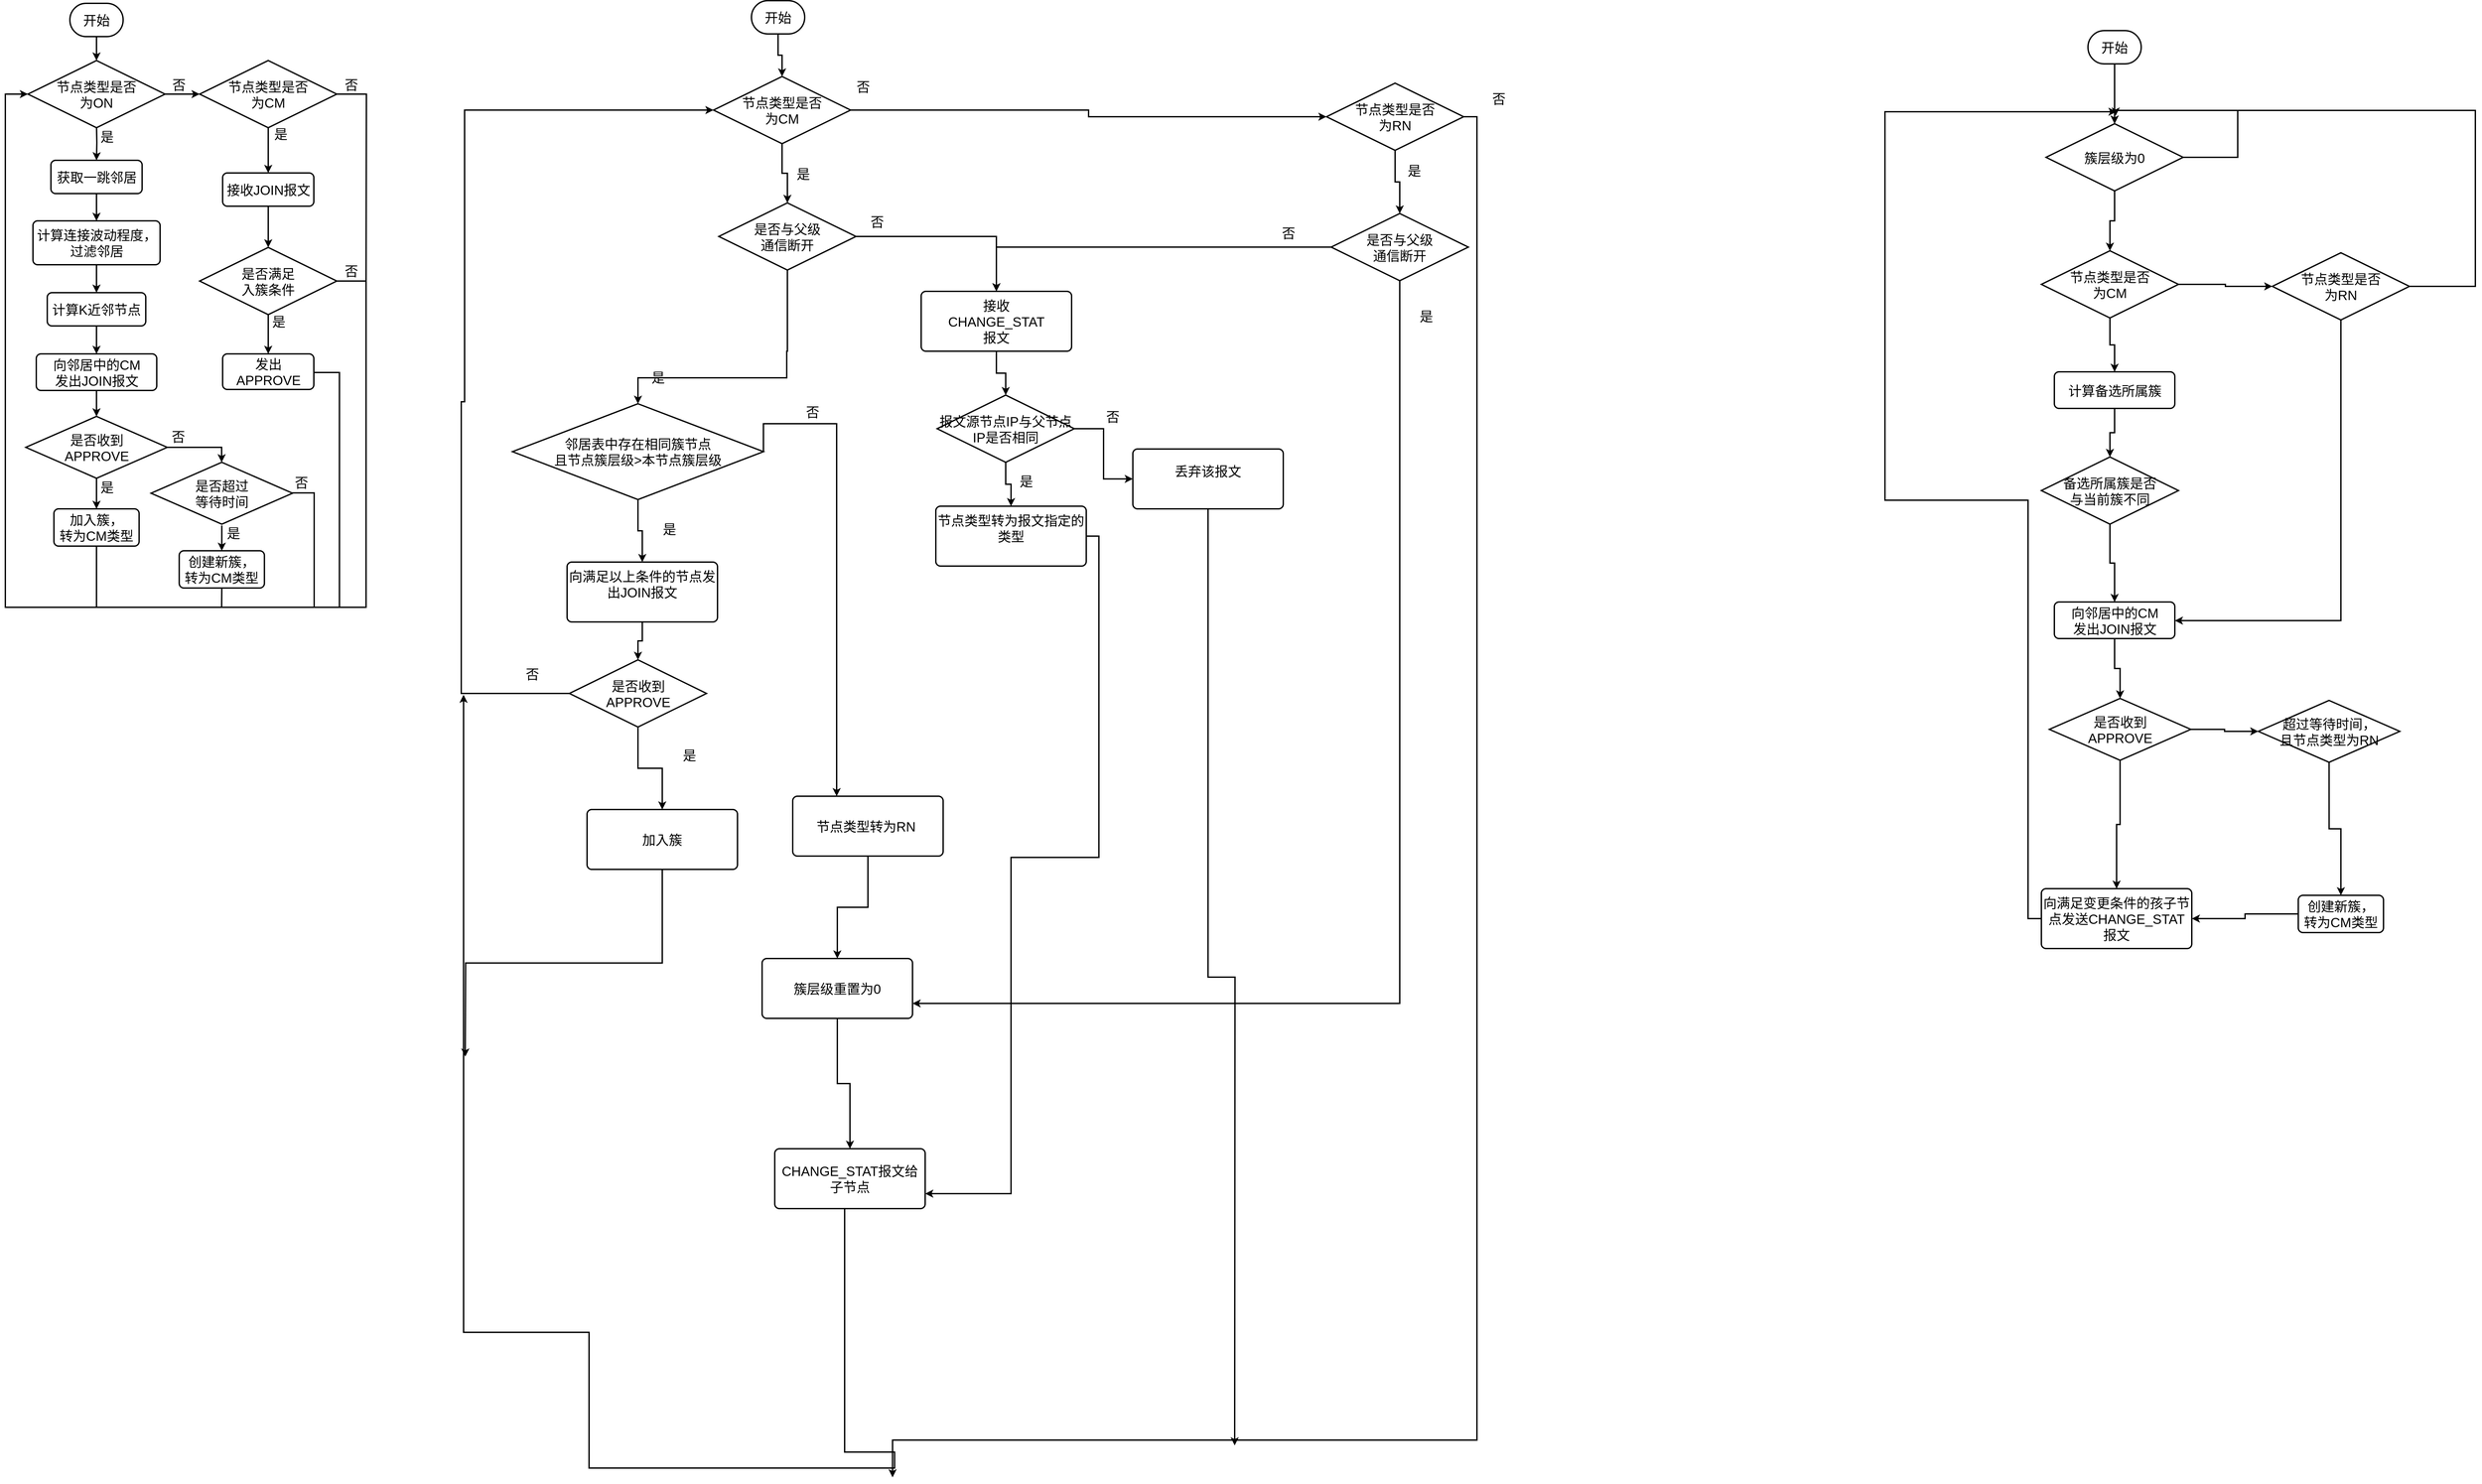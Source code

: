 <mxfile version="20.8.23" type="github">
  <diagram id="C5RBs43oDa-KdzZeNtuy" name="Page-1">
    <mxGraphModel dx="2694" dy="1140" grid="0" gridSize="10" guides="1" tooltips="1" connect="1" arrows="1" fold="1" page="0" pageScale="1" pageWidth="827" pageHeight="1169" math="0" shadow="0">
      <root>
        <mxCell id="WIyWlLk6GJQsqaUBKTNV-0" />
        <mxCell id="WIyWlLk6GJQsqaUBKTNV-1" parent="WIyWlLk6GJQsqaUBKTNV-0" />
        <mxCell id="Gv1gd0p0m8v2-Ml-v7k9-33" style="edgeStyle=orthogonalEdgeStyle;rounded=0;orthogonalLoop=1;jettySize=auto;html=1;exitX=0.5;exitY=1;exitDx=0;exitDy=0;entryX=0.5;entryY=0;entryDx=0;entryDy=0;fontSize=20;strokeWidth=2;" edge="1" parent="WIyWlLk6GJQsqaUBKTNV-1" source="Gv1gd0p0m8v2-Ml-v7k9-2" target="Gv1gd0p0m8v2-Ml-v7k9-16">
          <mxGeometry relative="1" as="geometry" />
        </mxCell>
        <mxCell id="Gv1gd0p0m8v2-Ml-v7k9-2" value="获取一跳邻居" style="rounded=1;whiteSpace=wrap;html=1;absoluteArcSize=1;arcSize=14;strokeWidth=2;fontSize=20;" vertex="1" parent="WIyWlLk6GJQsqaUBKTNV-1">
          <mxGeometry x="129.5" y="320" width="137" height="50" as="geometry" />
        </mxCell>
        <mxCell id="Gv1gd0p0m8v2-Ml-v7k9-41" style="edgeStyle=orthogonalEdgeStyle;rounded=0;orthogonalLoop=1;jettySize=auto;html=1;exitX=0.5;exitY=1;exitDx=0;exitDy=0;exitPerimeter=0;entryX=0.5;entryY=0;entryDx=0;entryDy=0;fontSize=20;strokeWidth=2;" edge="1" parent="WIyWlLk6GJQsqaUBKTNV-1" target="Gv1gd0p0m8v2-Ml-v7k9-2">
          <mxGeometry relative="1" as="geometry">
            <mxPoint x="198" y="266" as="sourcePoint" />
          </mxGeometry>
        </mxCell>
        <mxCell id="Gv1gd0p0m8v2-Ml-v7k9-55" style="edgeStyle=orthogonalEdgeStyle;rounded=0;orthogonalLoop=1;jettySize=auto;html=1;exitX=1;exitY=0.5;exitDx=0;exitDy=0;exitPerimeter=0;fontSize=20;entryX=0;entryY=0.5;entryDx=0;entryDy=0;entryPerimeter=0;strokeWidth=2;" edge="1" parent="WIyWlLk6GJQsqaUBKTNV-1" source="Gv1gd0p0m8v2-Ml-v7k9-3" target="Gv1gd0p0m8v2-Ml-v7k9-81">
          <mxGeometry relative="1" as="geometry">
            <mxPoint x="352" y="221" as="targetPoint" />
          </mxGeometry>
        </mxCell>
        <mxCell id="Gv1gd0p0m8v2-Ml-v7k9-3" value="节点类型是否&lt;br&gt;为ON" style="strokeWidth=2;html=1;shape=mxgraph.flowchart.decision;whiteSpace=wrap;fontSize=20;" vertex="1" parent="WIyWlLk6GJQsqaUBKTNV-1">
          <mxGeometry x="95" y="170" width="206" height="101" as="geometry" />
        </mxCell>
        <mxCell id="Gv1gd0p0m8v2-Ml-v7k9-9" style="edgeStyle=orthogonalEdgeStyle;rounded=0;orthogonalLoop=1;jettySize=auto;html=1;exitX=0.5;exitY=1;exitDx=0;exitDy=0;exitPerimeter=0;entryX=0.5;entryY=0;entryDx=0;entryDy=0;entryPerimeter=0;fontSize=20;strokeWidth=2;" edge="1" parent="WIyWlLk6GJQsqaUBKTNV-1" source="Gv1gd0p0m8v2-Ml-v7k9-8" target="Gv1gd0p0m8v2-Ml-v7k9-3">
          <mxGeometry relative="1" as="geometry" />
        </mxCell>
        <mxCell id="Gv1gd0p0m8v2-Ml-v7k9-8" value="开始" style="strokeWidth=2;html=1;shape=mxgraph.flowchart.terminator;whiteSpace=wrap;fontSize=20;" vertex="1" parent="WIyWlLk6GJQsqaUBKTNV-1">
          <mxGeometry x="158" y="84" width="80" height="50" as="geometry" />
        </mxCell>
        <mxCell id="Gv1gd0p0m8v2-Ml-v7k9-35" style="edgeStyle=orthogonalEdgeStyle;rounded=0;orthogonalLoop=1;jettySize=auto;html=1;exitX=0.5;exitY=1;exitDx=0;exitDy=0;entryX=0.5;entryY=0;entryDx=0;entryDy=0;fontSize=20;strokeWidth=2;" edge="1" parent="WIyWlLk6GJQsqaUBKTNV-1" source="Gv1gd0p0m8v2-Ml-v7k9-16" target="Gv1gd0p0m8v2-Ml-v7k9-82">
          <mxGeometry relative="1" as="geometry">
            <mxPoint x="211" y="539.0" as="targetPoint" />
          </mxGeometry>
        </mxCell>
        <mxCell id="Gv1gd0p0m8v2-Ml-v7k9-16" value="计算连接波动程度，过滤邻居" style="rounded=1;whiteSpace=wrap;html=1;absoluteArcSize=1;arcSize=14;strokeWidth=2;fontSize=20;" vertex="1" parent="WIyWlLk6GJQsqaUBKTNV-1">
          <mxGeometry x="102.5" y="411" width="191" height="66" as="geometry" />
        </mxCell>
        <mxCell id="Gv1gd0p0m8v2-Ml-v7k9-36" style="edgeStyle=orthogonalEdgeStyle;rounded=0;orthogonalLoop=1;jettySize=auto;html=1;entryX=0.5;entryY=0;entryDx=0;entryDy=0;fontSize=20;strokeWidth=2;exitX=0.5;exitY=1;exitDx=0;exitDy=0;" edge="1" parent="WIyWlLk6GJQsqaUBKTNV-1" target="Gv1gd0p0m8v2-Ml-v7k9-24">
          <mxGeometry relative="1" as="geometry">
            <mxPoint x="198" y="583.0" as="sourcePoint" />
            <Array as="points">
              <mxPoint x="198" y="570" />
              <mxPoint x="198" y="570" />
            </Array>
          </mxGeometry>
        </mxCell>
        <mxCell id="Gv1gd0p0m8v2-Ml-v7k9-37" style="edgeStyle=orthogonalEdgeStyle;rounded=0;orthogonalLoop=1;jettySize=auto;html=1;exitX=0.5;exitY=1;exitDx=0;exitDy=0;fontSize=20;entryX=0.5;entryY=0;entryDx=0;entryDy=0;entryPerimeter=0;strokeWidth=2;" edge="1" parent="WIyWlLk6GJQsqaUBKTNV-1" source="Gv1gd0p0m8v2-Ml-v7k9-24" target="Gv1gd0p0m8v2-Ml-v7k9-84">
          <mxGeometry relative="1" as="geometry">
            <mxPoint x="197" y="691" as="targetPoint" />
          </mxGeometry>
        </mxCell>
        <mxCell id="Gv1gd0p0m8v2-Ml-v7k9-24" value="向邻居中的CM&lt;br style=&quot;font-size: 20px;&quot;&gt;发出JOIN报文" style="rounded=1;whiteSpace=wrap;html=1;absoluteArcSize=1;arcSize=14;strokeWidth=2;fontSize=20;" vertex="1" parent="WIyWlLk6GJQsqaUBKTNV-1">
          <mxGeometry x="107.5" y="611" width="181" height="55" as="geometry" />
        </mxCell>
        <mxCell id="Gv1gd0p0m8v2-Ml-v7k9-39" style="edgeStyle=orthogonalEdgeStyle;rounded=0;orthogonalLoop=1;jettySize=auto;html=1;exitX=0.5;exitY=1;exitDx=0;exitDy=0;exitPerimeter=0;entryX=0.5;entryY=0;entryDx=0;entryDy=0;fontSize=20;strokeWidth=2;" edge="1" parent="WIyWlLk6GJQsqaUBKTNV-1" source="Gv1gd0p0m8v2-Ml-v7k9-84" target="Gv1gd0p0m8v2-Ml-v7k9-80">
          <mxGeometry relative="1" as="geometry">
            <mxPoint x="210" y="792.0" as="sourcePoint" />
            <mxPoint x="180" y="841" as="targetPoint" />
          </mxGeometry>
        </mxCell>
        <mxCell id="Gv1gd0p0m8v2-Ml-v7k9-63" value="是" style="text;strokeColor=none;align=center;fillColor=none;html=1;verticalAlign=middle;whiteSpace=wrap;rounded=0;fontSize=20;" vertex="1" parent="WIyWlLk6GJQsqaUBKTNV-1">
          <mxGeometry x="184" y="796" width="60" height="30" as="geometry" />
        </mxCell>
        <mxCell id="Gv1gd0p0m8v2-Ml-v7k9-66" value="否" style="text;strokeColor=none;align=center;fillColor=none;html=1;verticalAlign=middle;whiteSpace=wrap;rounded=0;fontSize=20;" vertex="1" parent="WIyWlLk6GJQsqaUBKTNV-1">
          <mxGeometry x="291" y="720" width="60" height="30" as="geometry" />
        </mxCell>
        <mxCell id="Gv1gd0p0m8v2-Ml-v7k9-68" value="是" style="text;strokeColor=none;align=center;fillColor=none;html=1;verticalAlign=middle;whiteSpace=wrap;rounded=0;fontSize=20;" vertex="1" parent="WIyWlLk6GJQsqaUBKTNV-1">
          <mxGeometry x="374" y="865" width="60" height="30" as="geometry" />
        </mxCell>
        <mxCell id="Gv1gd0p0m8v2-Ml-v7k9-70" value="是" style="text;strokeColor=none;align=center;fillColor=none;html=1;verticalAlign=middle;whiteSpace=wrap;rounded=0;fontSize=20;" vertex="1" parent="WIyWlLk6GJQsqaUBKTNV-1">
          <mxGeometry x="184" y="269" width="60" height="30" as="geometry" />
        </mxCell>
        <mxCell id="Gv1gd0p0m8v2-Ml-v7k9-71" value="否" style="text;strokeColor=none;align=center;fillColor=none;html=1;verticalAlign=middle;whiteSpace=wrap;rounded=0;fontSize=20;" vertex="1" parent="WIyWlLk6GJQsqaUBKTNV-1">
          <mxGeometry x="291.5" y="191" width="60" height="30" as="geometry" />
        </mxCell>
        <mxCell id="Gv1gd0p0m8v2-Ml-v7k9-72" value="否" style="text;strokeColor=none;align=center;fillColor=none;html=1;verticalAlign=middle;whiteSpace=wrap;rounded=0;fontSize=20;" vertex="1" parent="WIyWlLk6GJQsqaUBKTNV-1">
          <mxGeometry x="551" y="471" width="60" height="30" as="geometry" />
        </mxCell>
        <mxCell id="Gv1gd0p0m8v2-Ml-v7k9-74" value="是" style="text;strokeColor=none;align=center;fillColor=none;html=1;verticalAlign=middle;whiteSpace=wrap;rounded=0;fontSize=20;" vertex="1" parent="WIyWlLk6GJQsqaUBKTNV-1">
          <mxGeometry x="442" y="547" width="60" height="30" as="geometry" />
        </mxCell>
        <mxCell id="Gv1gd0p0m8v2-Ml-v7k9-75" value="是" style="text;strokeColor=none;align=center;fillColor=none;html=1;verticalAlign=middle;whiteSpace=wrap;rounded=0;fontSize=20;" vertex="1" parent="WIyWlLk6GJQsqaUBKTNV-1">
          <mxGeometry x="445" y="265" width="60" height="30" as="geometry" />
        </mxCell>
        <mxCell id="Gv1gd0p0m8v2-Ml-v7k9-101" style="edgeStyle=orthogonalEdgeStyle;rounded=0;orthogonalLoop=1;jettySize=auto;html=1;exitX=0.5;exitY=1;exitDx=0;exitDy=0;fontSize=20;endArrow=none;endFill=0;strokeWidth=2;" edge="1" parent="WIyWlLk6GJQsqaUBKTNV-1" source="Gv1gd0p0m8v2-Ml-v7k9-80">
          <mxGeometry relative="1" as="geometry">
            <mxPoint x="198" y="993" as="targetPoint" />
            <Array as="points">
              <mxPoint x="198" y="984" />
              <mxPoint x="198" y="984" />
            </Array>
          </mxGeometry>
        </mxCell>
        <mxCell id="Gv1gd0p0m8v2-Ml-v7k9-80" value="加入簇，&lt;br style=&quot;font-size: 20px;&quot;&gt;转为CM类型" style="rounded=1;whiteSpace=wrap;html=1;absoluteArcSize=1;arcSize=14;strokeWidth=2;fontSize=20;" vertex="1" parent="WIyWlLk6GJQsqaUBKTNV-1">
          <mxGeometry x="134" y="844" width="128" height="56" as="geometry" />
        </mxCell>
        <mxCell id="Gv1gd0p0m8v2-Ml-v7k9-95" value="" style="edgeStyle=orthogonalEdgeStyle;rounded=0;orthogonalLoop=1;jettySize=auto;html=1;fontSize=20;endArrow=classic;endFill=1;strokeWidth=2;" edge="1" parent="WIyWlLk6GJQsqaUBKTNV-1" source="Gv1gd0p0m8v2-Ml-v7k9-81" target="Gv1gd0p0m8v2-Ml-v7k9-86">
          <mxGeometry relative="1" as="geometry" />
        </mxCell>
        <mxCell id="Gv1gd0p0m8v2-Ml-v7k9-169" style="edgeStyle=orthogonalEdgeStyle;rounded=0;orthogonalLoop=1;jettySize=auto;html=1;exitX=1;exitY=0.5;exitDx=0;exitDy=0;exitPerimeter=0;strokeWidth=2;fontSize=20;endArrow=none;endFill=0;" edge="1" parent="WIyWlLk6GJQsqaUBKTNV-1" source="Gv1gd0p0m8v2-Ml-v7k9-81">
          <mxGeometry relative="1" as="geometry">
            <mxPoint x="603" y="501" as="targetPoint" />
          </mxGeometry>
        </mxCell>
        <mxCell id="Gv1gd0p0m8v2-Ml-v7k9-81" value="节点类型是否&lt;br&gt;为CM" style="strokeWidth=2;html=1;shape=mxgraph.flowchart.decision;whiteSpace=wrap;fontSize=20;" vertex="1" parent="WIyWlLk6GJQsqaUBKTNV-1">
          <mxGeometry x="353" y="170" width="206" height="101" as="geometry" />
        </mxCell>
        <mxCell id="Gv1gd0p0m8v2-Ml-v7k9-82" value="计算K近邻节点" style="rounded=1;whiteSpace=wrap;html=1;absoluteArcSize=1;arcSize=14;strokeWidth=2;fontSize=20;" vertex="1" parent="WIyWlLk6GJQsqaUBKTNV-1">
          <mxGeometry x="124" y="519" width="148" height="50" as="geometry" />
        </mxCell>
        <mxCell id="Gv1gd0p0m8v2-Ml-v7k9-92" value="" style="edgeStyle=orthogonalEdgeStyle;rounded=0;orthogonalLoop=1;jettySize=auto;html=1;fontSize=20;endArrow=classic;endFill=1;exitX=1;exitY=0.5;exitDx=0;exitDy=0;exitPerimeter=0;strokeWidth=2;" edge="1" parent="WIyWlLk6GJQsqaUBKTNV-1" source="Gv1gd0p0m8v2-Ml-v7k9-84" target="Gv1gd0p0m8v2-Ml-v7k9-91">
          <mxGeometry relative="1" as="geometry">
            <mxPoint x="288.25" y="702.5" as="sourcePoint" />
            <Array as="points">
              <mxPoint x="386" y="751" />
            </Array>
          </mxGeometry>
        </mxCell>
        <mxCell id="Gv1gd0p0m8v2-Ml-v7k9-84" value="是否收到&lt;br&gt;APPROVE" style="strokeWidth=2;html=1;shape=mxgraph.flowchart.decision;whiteSpace=wrap;fontSize=20;" vertex="1" parent="WIyWlLk6GJQsqaUBKTNV-1">
          <mxGeometry x="91.75" y="705" width="212.5" height="93" as="geometry" />
        </mxCell>
        <mxCell id="Gv1gd0p0m8v2-Ml-v7k9-107" style="edgeStyle=orthogonalEdgeStyle;rounded=0;orthogonalLoop=1;jettySize=auto;html=1;exitX=0.5;exitY=1;exitDx=0;exitDy=0;fontSize=20;endArrow=none;endFill=0;strokeWidth=2;" edge="1" parent="WIyWlLk6GJQsqaUBKTNV-1" source="Gv1gd0p0m8v2-Ml-v7k9-85">
          <mxGeometry relative="1" as="geometry">
            <mxPoint x="386" y="992" as="targetPoint" />
          </mxGeometry>
        </mxCell>
        <mxCell id="Gv1gd0p0m8v2-Ml-v7k9-85" value="创建新簇，&lt;br style=&quot;border-color: var(--border-color);&quot;&gt;转为CM类型" style="rounded=1;whiteSpace=wrap;html=1;absoluteArcSize=1;arcSize=14;strokeWidth=2;fontSize=20;" vertex="1" parent="WIyWlLk6GJQsqaUBKTNV-1">
          <mxGeometry x="322.25" y="907" width="128" height="56" as="geometry" />
        </mxCell>
        <mxCell id="Gv1gd0p0m8v2-Ml-v7k9-96" value="" style="edgeStyle=orthogonalEdgeStyle;rounded=0;orthogonalLoop=1;jettySize=auto;html=1;fontSize=20;endArrow=classic;endFill=1;strokeWidth=2;" edge="1" parent="WIyWlLk6GJQsqaUBKTNV-1" source="Gv1gd0p0m8v2-Ml-v7k9-86" target="Gv1gd0p0m8v2-Ml-v7k9-87">
          <mxGeometry relative="1" as="geometry" />
        </mxCell>
        <mxCell id="Gv1gd0p0m8v2-Ml-v7k9-86" value="接收JOIN报文" style="rounded=1;whiteSpace=wrap;html=1;absoluteArcSize=1;arcSize=14;strokeWidth=2;fontSize=20;" vertex="1" parent="WIyWlLk6GJQsqaUBKTNV-1">
          <mxGeometry x="387.5" y="339" width="137" height="50" as="geometry" />
        </mxCell>
        <mxCell id="Gv1gd0p0m8v2-Ml-v7k9-97" value="" style="edgeStyle=orthogonalEdgeStyle;rounded=0;orthogonalLoop=1;jettySize=auto;html=1;fontSize=20;endArrow=classic;endFill=1;strokeWidth=2;exitX=0.5;exitY=1;exitDx=0;exitDy=0;exitPerimeter=0;" edge="1" parent="WIyWlLk6GJQsqaUBKTNV-1" source="Gv1gd0p0m8v2-Ml-v7k9-87" target="Gv1gd0p0m8v2-Ml-v7k9-88">
          <mxGeometry relative="1" as="geometry">
            <mxPoint x="456.0" y="580" as="sourcePoint" />
          </mxGeometry>
        </mxCell>
        <mxCell id="Gv1gd0p0m8v2-Ml-v7k9-103" style="edgeStyle=orthogonalEdgeStyle;rounded=0;orthogonalLoop=1;jettySize=auto;html=1;exitX=1;exitY=0.5;exitDx=0;exitDy=0;exitPerimeter=0;fontSize=20;endArrow=classic;endFill=1;entryX=0;entryY=0.5;entryDx=0;entryDy=0;entryPerimeter=0;strokeWidth=2;" edge="1" parent="WIyWlLk6GJQsqaUBKTNV-1" source="Gv1gd0p0m8v2-Ml-v7k9-87" target="Gv1gd0p0m8v2-Ml-v7k9-3">
          <mxGeometry relative="1" as="geometry">
            <mxPoint x="52" y="447" as="targetPoint" />
            <Array as="points">
              <mxPoint x="603" y="501" />
              <mxPoint x="603" y="992" />
              <mxPoint x="61" y="992" />
              <mxPoint x="61" y="220" />
            </Array>
          </mxGeometry>
        </mxCell>
        <mxCell id="Gv1gd0p0m8v2-Ml-v7k9-87" value="是否满足&lt;br&gt;入簇条件" style="strokeWidth=2;html=1;shape=mxgraph.flowchart.decision;whiteSpace=wrap;fontSize=20;" vertex="1" parent="WIyWlLk6GJQsqaUBKTNV-1">
          <mxGeometry x="353" y="451" width="206" height="101" as="geometry" />
        </mxCell>
        <mxCell id="Gv1gd0p0m8v2-Ml-v7k9-100" style="edgeStyle=orthogonalEdgeStyle;rounded=0;orthogonalLoop=1;jettySize=auto;html=1;exitX=1;exitY=0.5;exitDx=0;exitDy=0;fontSize=20;endArrow=none;endFill=0;strokeWidth=2;" edge="1" parent="WIyWlLk6GJQsqaUBKTNV-1" source="Gv1gd0p0m8v2-Ml-v7k9-88">
          <mxGeometry relative="1" as="geometry">
            <mxPoint x="549" y="992" as="targetPoint" />
            <Array as="points">
              <mxPoint x="563" y="639" />
              <mxPoint x="563" y="992" />
            </Array>
          </mxGeometry>
        </mxCell>
        <mxCell id="Gv1gd0p0m8v2-Ml-v7k9-88" value="发出APPROVE" style="rounded=1;whiteSpace=wrap;html=1;absoluteArcSize=1;arcSize=14;strokeWidth=2;fontSize=20;" vertex="1" parent="WIyWlLk6GJQsqaUBKTNV-1">
          <mxGeometry x="387.5" y="611" width="137" height="53.5" as="geometry" />
        </mxCell>
        <mxCell id="Gv1gd0p0m8v2-Ml-v7k9-93" style="edgeStyle=orthogonalEdgeStyle;rounded=0;orthogonalLoop=1;jettySize=auto;html=1;exitX=0.5;exitY=1;exitDx=0;exitDy=0;exitPerimeter=0;entryX=0.5;entryY=0;entryDx=0;entryDy=0;fontSize=20;endArrow=classic;endFill=1;strokeWidth=2;" edge="1" parent="WIyWlLk6GJQsqaUBKTNV-1" target="Gv1gd0p0m8v2-Ml-v7k9-85">
          <mxGeometry relative="1" as="geometry">
            <mxPoint x="386.25" y="869.0" as="sourcePoint" />
          </mxGeometry>
        </mxCell>
        <mxCell id="Gv1gd0p0m8v2-Ml-v7k9-105" style="edgeStyle=orthogonalEdgeStyle;rounded=0;orthogonalLoop=1;jettySize=auto;html=1;fontSize=20;endArrow=none;endFill=0;strokeWidth=2;exitX=0.271;exitY=1.067;exitDx=0;exitDy=0;exitPerimeter=0;" edge="1" parent="WIyWlLk6GJQsqaUBKTNV-1" source="Gv1gd0p0m8v2-Ml-v7k9-106">
          <mxGeometry relative="1" as="geometry">
            <mxPoint x="525" y="992" as="targetPoint" />
            <mxPoint x="491" y="819" as="sourcePoint" />
            <Array as="points">
              <mxPoint x="492" y="820" />
              <mxPoint x="525" y="820" />
            </Array>
          </mxGeometry>
        </mxCell>
        <mxCell id="Gv1gd0p0m8v2-Ml-v7k9-91" value="是否超过&lt;br&gt;等待时间" style="strokeWidth=2;html=1;shape=mxgraph.flowchart.decision;whiteSpace=wrap;fontSize=20;" vertex="1" parent="WIyWlLk6GJQsqaUBKTNV-1">
          <mxGeometry x="280" y="774" width="212.5" height="93" as="geometry" />
        </mxCell>
        <mxCell id="Gv1gd0p0m8v2-Ml-v7k9-104" style="edgeStyle=orthogonalEdgeStyle;rounded=0;orthogonalLoop=1;jettySize=auto;html=1;exitX=0.5;exitY=1;exitDx=0;exitDy=0;fontSize=20;endArrow=classic;endFill=1;" edge="1" parent="WIyWlLk6GJQsqaUBKTNV-1" source="Gv1gd0p0m8v2-Ml-v7k9-72" target="Gv1gd0p0m8v2-Ml-v7k9-72">
          <mxGeometry relative="1" as="geometry" />
        </mxCell>
        <mxCell id="Gv1gd0p0m8v2-Ml-v7k9-106" value="否" style="text;strokeColor=none;align=center;fillColor=none;html=1;verticalAlign=middle;whiteSpace=wrap;rounded=0;fontSize=20;" vertex="1" parent="WIyWlLk6GJQsqaUBKTNV-1">
          <mxGeometry x="476" y="789" width="60" height="30" as="geometry" />
        </mxCell>
        <mxCell id="Gv1gd0p0m8v2-Ml-v7k9-114" value="" style="edgeStyle=orthogonalEdgeStyle;rounded=0;orthogonalLoop=1;jettySize=auto;html=1;strokeWidth=2;fontSize=20;endArrow=classic;endFill=1;" edge="1" parent="WIyWlLk6GJQsqaUBKTNV-1" source="Gv1gd0p0m8v2-Ml-v7k9-109" target="Gv1gd0p0m8v2-Ml-v7k9-111">
          <mxGeometry relative="1" as="geometry" />
        </mxCell>
        <mxCell id="Gv1gd0p0m8v2-Ml-v7k9-109" value="开始" style="strokeWidth=2;html=1;shape=mxgraph.flowchart.terminator;whiteSpace=wrap;fontSize=20;" vertex="1" parent="WIyWlLk6GJQsqaUBKTNV-1">
          <mxGeometry x="1182" y="80" width="80" height="50" as="geometry" />
        </mxCell>
        <mxCell id="Gv1gd0p0m8v2-Ml-v7k9-143" value="" style="edgeStyle=orthogonalEdgeStyle;rounded=0;orthogonalLoop=1;jettySize=auto;html=1;strokeWidth=2;fontSize=20;endArrow=classic;endFill=1;" edge="1" parent="WIyWlLk6GJQsqaUBKTNV-1" source="Gv1gd0p0m8v2-Ml-v7k9-110" target="Gv1gd0p0m8v2-Ml-v7k9-142">
          <mxGeometry relative="1" as="geometry" />
        </mxCell>
        <mxCell id="Gv1gd0p0m8v2-Ml-v7k9-110" value="&lt;div&gt;向满足以上条件的节点发出JOIN报文&lt;/div&gt;&lt;div&gt;&lt;br&gt;&lt;/div&gt;" style="rounded=1;whiteSpace=wrap;html=1;absoluteArcSize=1;arcSize=14;strokeWidth=2;fontSize=20;" vertex="1" parent="WIyWlLk6GJQsqaUBKTNV-1">
          <mxGeometry x="905" y="924" width="226" height="90" as="geometry" />
        </mxCell>
        <mxCell id="Gv1gd0p0m8v2-Ml-v7k9-115" value="" style="edgeStyle=orthogonalEdgeStyle;rounded=0;orthogonalLoop=1;jettySize=auto;html=1;strokeWidth=2;fontSize=20;endArrow=classic;endFill=1;" edge="1" parent="WIyWlLk6GJQsqaUBKTNV-1" source="Gv1gd0p0m8v2-Ml-v7k9-111" target="Gv1gd0p0m8v2-Ml-v7k9-113">
          <mxGeometry relative="1" as="geometry" />
        </mxCell>
        <mxCell id="Gv1gd0p0m8v2-Ml-v7k9-117" value="" style="edgeStyle=orthogonalEdgeStyle;rounded=0;orthogonalLoop=1;jettySize=auto;html=1;strokeWidth=2;fontSize=20;endArrow=classic;endFill=1;" edge="1" parent="WIyWlLk6GJQsqaUBKTNV-1" source="Gv1gd0p0m8v2-Ml-v7k9-111" target="Gv1gd0p0m8v2-Ml-v7k9-112">
          <mxGeometry relative="1" as="geometry" />
        </mxCell>
        <mxCell id="Gv1gd0p0m8v2-Ml-v7k9-111" value="节点类型是否&lt;br&gt;为CM" style="strokeWidth=2;html=1;shape=mxgraph.flowchart.decision;whiteSpace=wrap;fontSize=20;" vertex="1" parent="WIyWlLk6GJQsqaUBKTNV-1">
          <mxGeometry x="1125" y="194" width="206" height="101" as="geometry" />
        </mxCell>
        <mxCell id="Gv1gd0p0m8v2-Ml-v7k9-154" value="" style="edgeStyle=orthogonalEdgeStyle;rounded=0;orthogonalLoop=1;jettySize=auto;html=1;strokeWidth=2;fontSize=20;endArrow=classic;endFill=1;" edge="1" parent="WIyWlLk6GJQsqaUBKTNV-1" source="Gv1gd0p0m8v2-Ml-v7k9-112" target="Gv1gd0p0m8v2-Ml-v7k9-153">
          <mxGeometry relative="1" as="geometry" />
        </mxCell>
        <mxCell id="Gv1gd0p0m8v2-Ml-v7k9-172" style="edgeStyle=orthogonalEdgeStyle;rounded=0;orthogonalLoop=1;jettySize=auto;html=1;exitX=1;exitY=0.5;exitDx=0;exitDy=0;exitPerimeter=0;strokeWidth=2;fontSize=20;endArrow=classic;endFill=1;" edge="1" parent="WIyWlLk6GJQsqaUBKTNV-1" source="Gv1gd0p0m8v2-Ml-v7k9-112">
          <mxGeometry relative="1" as="geometry">
            <mxPoint x="1394" y="2300" as="targetPoint" />
            <Array as="points">
              <mxPoint x="2272" y="255" />
              <mxPoint x="2272" y="2244" />
              <mxPoint x="1394" y="2244" />
            </Array>
          </mxGeometry>
        </mxCell>
        <mxCell id="Gv1gd0p0m8v2-Ml-v7k9-112" value="节点类型是否&lt;br&gt;为RN" style="strokeWidth=2;html=1;shape=mxgraph.flowchart.decision;whiteSpace=wrap;fontSize=20;" vertex="1" parent="WIyWlLk6GJQsqaUBKTNV-1">
          <mxGeometry x="2046" y="204" width="206" height="101" as="geometry" />
        </mxCell>
        <mxCell id="Gv1gd0p0m8v2-Ml-v7k9-122" value="" style="edgeStyle=orthogonalEdgeStyle;rounded=0;orthogonalLoop=1;jettySize=auto;html=1;strokeWidth=2;fontSize=20;endArrow=classic;endFill=1;exitX=0.5;exitY=1;exitDx=0;exitDy=0;exitPerimeter=0;" edge="1" parent="WIyWlLk6GJQsqaUBKTNV-1" source="Gv1gd0p0m8v2-Ml-v7k9-113" target="Gv1gd0p0m8v2-Ml-v7k9-121">
          <mxGeometry relative="1" as="geometry">
            <mxPoint x="1005" y="607" as="sourcePoint" />
            <Array as="points">
              <mxPoint x="1236" y="607" />
              <mxPoint x="1235" y="647" />
              <mxPoint x="1012" y="647" />
            </Array>
          </mxGeometry>
        </mxCell>
        <mxCell id="Gv1gd0p0m8v2-Ml-v7k9-131" style="edgeStyle=orthogonalEdgeStyle;rounded=0;orthogonalLoop=1;jettySize=auto;html=1;strokeWidth=2;fontSize=20;endArrow=classic;endFill=1;entryX=0.5;entryY=0;entryDx=0;entryDy=0;" edge="1" parent="WIyWlLk6GJQsqaUBKTNV-1" source="Gv1gd0p0m8v2-Ml-v7k9-113" target="Gv1gd0p0m8v2-Ml-v7k9-130">
          <mxGeometry relative="1" as="geometry">
            <mxPoint x="1506" y="399" as="targetPoint" />
          </mxGeometry>
        </mxCell>
        <mxCell id="Gv1gd0p0m8v2-Ml-v7k9-113" value="是否与父级&lt;br&gt;通信断开" style="strokeWidth=2;html=1;shape=mxgraph.flowchart.decision;whiteSpace=wrap;fontSize=20;" vertex="1" parent="WIyWlLk6GJQsqaUBKTNV-1">
          <mxGeometry x="1133" y="384" width="206" height="101" as="geometry" />
        </mxCell>
        <mxCell id="Gv1gd0p0m8v2-Ml-v7k9-116" value="是" style="text;strokeColor=none;align=center;fillColor=none;html=1;verticalAlign=middle;whiteSpace=wrap;rounded=0;fontSize=20;" vertex="1" parent="WIyWlLk6GJQsqaUBKTNV-1">
          <mxGeometry x="1229.5" y="325" width="60" height="30" as="geometry" />
        </mxCell>
        <mxCell id="Gv1gd0p0m8v2-Ml-v7k9-120" value="否" style="text;strokeColor=none;align=center;fillColor=none;html=1;verticalAlign=middle;whiteSpace=wrap;rounded=0;fontSize=20;" vertex="1" parent="WIyWlLk6GJQsqaUBKTNV-1">
          <mxGeometry x="1320" y="194" width="60" height="30" as="geometry" />
        </mxCell>
        <mxCell id="Gv1gd0p0m8v2-Ml-v7k9-126" value="" style="edgeStyle=orthogonalEdgeStyle;rounded=0;orthogonalLoop=1;jettySize=auto;html=1;strokeWidth=2;fontSize=20;endArrow=classic;endFill=1;" edge="1" parent="WIyWlLk6GJQsqaUBKTNV-1" source="Gv1gd0p0m8v2-Ml-v7k9-121" target="Gv1gd0p0m8v2-Ml-v7k9-110">
          <mxGeometry relative="1" as="geometry" />
        </mxCell>
        <mxCell id="Gv1gd0p0m8v2-Ml-v7k9-128" style="edgeStyle=orthogonalEdgeStyle;rounded=0;orthogonalLoop=1;jettySize=auto;html=1;strokeWidth=2;fontSize=20;endArrow=classic;endFill=1;exitX=1;exitY=0.5;exitDx=0;exitDy=0;exitPerimeter=0;" edge="1" parent="WIyWlLk6GJQsqaUBKTNV-1" source="Gv1gd0p0m8v2-Ml-v7k9-121" target="Gv1gd0p0m8v2-Ml-v7k9-127">
          <mxGeometry relative="1" as="geometry">
            <mxPoint x="1351" y="716.0" as="sourcePoint" />
            <Array as="points">
              <mxPoint x="1200" y="716" />
              <mxPoint x="1310" y="716" />
            </Array>
          </mxGeometry>
        </mxCell>
        <mxCell id="Gv1gd0p0m8v2-Ml-v7k9-121" value="邻居表中存在相同簇节点&lt;br&gt;且节点簇层级&amp;gt;本节点簇层级" style="strokeWidth=2;html=1;shape=mxgraph.flowchart.decision;whiteSpace=wrap;fontSize=20;" vertex="1" parent="WIyWlLk6GJQsqaUBKTNV-1">
          <mxGeometry x="823" y="686" width="377" height="144" as="geometry" />
        </mxCell>
        <mxCell id="Gv1gd0p0m8v2-Ml-v7k9-124" value="是" style="text;strokeColor=none;align=center;fillColor=none;html=1;verticalAlign=middle;whiteSpace=wrap;rounded=0;fontSize=20;" vertex="1" parent="WIyWlLk6GJQsqaUBKTNV-1">
          <mxGeometry x="1012" y="631" width="60" height="30" as="geometry" />
        </mxCell>
        <mxCell id="Gv1gd0p0m8v2-Ml-v7k9-125" value="否" style="text;strokeColor=none;align=center;fillColor=none;html=1;verticalAlign=middle;whiteSpace=wrap;rounded=0;fontSize=20;" vertex="1" parent="WIyWlLk6GJQsqaUBKTNV-1">
          <mxGeometry x="1341" y="397" width="60" height="30" as="geometry" />
        </mxCell>
        <mxCell id="Gv1gd0p0m8v2-Ml-v7k9-150" style="edgeStyle=orthogonalEdgeStyle;rounded=0;orthogonalLoop=1;jettySize=auto;html=1;strokeWidth=2;fontSize=20;endArrow=classic;endFill=1;exitX=0.5;exitY=1;exitDx=0;exitDy=0;" edge="1" parent="WIyWlLk6GJQsqaUBKTNV-1" source="Gv1gd0p0m8v2-Ml-v7k9-151">
          <mxGeometry relative="1" as="geometry">
            <mxPoint x="749.455" y="1123.455" as="targetPoint" />
            <mxPoint x="1391" y="1607" as="sourcePoint" />
            <Array as="points">
              <mxPoint x="1322" y="1896" />
              <mxPoint x="1322" y="2262" />
              <mxPoint x="1397" y="2262" />
              <mxPoint x="1397" y="2286" />
              <mxPoint x="938" y="2286" />
              <mxPoint x="938" y="2082" />
              <mxPoint x="750" y="2082" />
            </Array>
          </mxGeometry>
        </mxCell>
        <mxCell id="Gv1gd0p0m8v2-Ml-v7k9-165" style="edgeStyle=orthogonalEdgeStyle;rounded=0;orthogonalLoop=1;jettySize=auto;html=1;exitX=0.5;exitY=1;exitDx=0;exitDy=0;strokeWidth=2;fontSize=20;endArrow=classic;endFill=1;" edge="1" parent="WIyWlLk6GJQsqaUBKTNV-1" source="Gv1gd0p0m8v2-Ml-v7k9-127" target="Gv1gd0p0m8v2-Ml-v7k9-164">
          <mxGeometry relative="1" as="geometry" />
        </mxCell>
        <mxCell id="Gv1gd0p0m8v2-Ml-v7k9-127" value="&lt;div&gt;节点类型转为RN&lt;span style=&quot;background-color: initial;&quot;&gt;&amp;nbsp;&lt;/span&gt;&lt;/div&gt;" style="rounded=1;whiteSpace=wrap;html=1;absoluteArcSize=1;arcSize=14;strokeWidth=2;fontSize=20;" vertex="1" parent="WIyWlLk6GJQsqaUBKTNV-1">
          <mxGeometry x="1244" y="1276" width="226" height="90" as="geometry" />
        </mxCell>
        <mxCell id="Gv1gd0p0m8v2-Ml-v7k9-129" value="否" style="text;strokeColor=none;align=center;fillColor=none;html=1;verticalAlign=middle;whiteSpace=wrap;rounded=0;fontSize=20;" vertex="1" parent="WIyWlLk6GJQsqaUBKTNV-1">
          <mxGeometry x="1244" y="683" width="60" height="30" as="geometry" />
        </mxCell>
        <mxCell id="Gv1gd0p0m8v2-Ml-v7k9-133" value="" style="edgeStyle=orthogonalEdgeStyle;rounded=0;orthogonalLoop=1;jettySize=auto;html=1;strokeWidth=2;fontSize=20;endArrow=classic;endFill=1;" edge="1" parent="WIyWlLk6GJQsqaUBKTNV-1" source="Gv1gd0p0m8v2-Ml-v7k9-130" target="Gv1gd0p0m8v2-Ml-v7k9-132">
          <mxGeometry relative="1" as="geometry" />
        </mxCell>
        <mxCell id="Gv1gd0p0m8v2-Ml-v7k9-130" value="&lt;div&gt;接收&lt;/div&gt;CHANGE_STAT&lt;div&gt;报文&lt;/div&gt;" style="rounded=1;whiteSpace=wrap;html=1;absoluteArcSize=1;arcSize=14;strokeWidth=2;fontSize=20;" vertex="1" parent="WIyWlLk6GJQsqaUBKTNV-1">
          <mxGeometry x="1437" y="517" width="226" height="90" as="geometry" />
        </mxCell>
        <mxCell id="Gv1gd0p0m8v2-Ml-v7k9-135" value="" style="edgeStyle=orthogonalEdgeStyle;rounded=0;orthogonalLoop=1;jettySize=auto;html=1;strokeWidth=2;fontSize=20;endArrow=classic;endFill=1;" edge="1" parent="WIyWlLk6GJQsqaUBKTNV-1" source="Gv1gd0p0m8v2-Ml-v7k9-132" target="Gv1gd0p0m8v2-Ml-v7k9-134">
          <mxGeometry relative="1" as="geometry" />
        </mxCell>
        <mxCell id="Gv1gd0p0m8v2-Ml-v7k9-138" value="" style="edgeStyle=orthogonalEdgeStyle;rounded=0;orthogonalLoop=1;jettySize=auto;html=1;strokeWidth=2;fontSize=20;endArrow=classic;endFill=1;" edge="1" parent="WIyWlLk6GJQsqaUBKTNV-1" source="Gv1gd0p0m8v2-Ml-v7k9-132" target="Gv1gd0p0m8v2-Ml-v7k9-137">
          <mxGeometry relative="1" as="geometry" />
        </mxCell>
        <mxCell id="Gv1gd0p0m8v2-Ml-v7k9-132" value="报文源节点IP与父节点IP是否相同" style="strokeWidth=2;html=1;shape=mxgraph.flowchart.decision;whiteSpace=wrap;fontSize=20;" vertex="1" parent="WIyWlLk6GJQsqaUBKTNV-1">
          <mxGeometry x="1461" y="673" width="206" height="101" as="geometry" />
        </mxCell>
        <mxCell id="Gv1gd0p0m8v2-Ml-v7k9-163" style="edgeStyle=orthogonalEdgeStyle;rounded=0;orthogonalLoop=1;jettySize=auto;html=1;entryX=1;entryY=0.75;entryDx=0;entryDy=0;strokeWidth=2;fontSize=20;endArrow=classic;endFill=1;" edge="1" parent="WIyWlLk6GJQsqaUBKTNV-1" source="Gv1gd0p0m8v2-Ml-v7k9-134" target="Gv1gd0p0m8v2-Ml-v7k9-151">
          <mxGeometry relative="1" as="geometry">
            <Array as="points">
              <mxPoint x="1704" y="885" />
              <mxPoint x="1704" y="1368" />
              <mxPoint x="1572" y="1368" />
              <mxPoint x="1572" y="1874" />
            </Array>
          </mxGeometry>
        </mxCell>
        <mxCell id="Gv1gd0p0m8v2-Ml-v7k9-134" value="&lt;div&gt;节点类型转为报文指定的类型&lt;/div&gt;&lt;div&gt;&lt;br&gt;&lt;/div&gt;" style="rounded=1;whiteSpace=wrap;html=1;absoluteArcSize=1;arcSize=14;strokeWidth=2;fontSize=20;" vertex="1" parent="WIyWlLk6GJQsqaUBKTNV-1">
          <mxGeometry x="1459" y="840" width="226" height="90" as="geometry" />
        </mxCell>
        <mxCell id="Gv1gd0p0m8v2-Ml-v7k9-136" value="是" style="text;strokeColor=none;align=center;fillColor=none;html=1;verticalAlign=middle;whiteSpace=wrap;rounded=0;fontSize=20;" vertex="1" parent="WIyWlLk6GJQsqaUBKTNV-1">
          <mxGeometry x="1565" y="787" width="60" height="30" as="geometry" />
        </mxCell>
        <mxCell id="Gv1gd0p0m8v2-Ml-v7k9-174" style="edgeStyle=orthogonalEdgeStyle;rounded=0;orthogonalLoop=1;jettySize=auto;html=1;strokeWidth=2;fontSize=20;endArrow=classic;endFill=1;" edge="1" parent="WIyWlLk6GJQsqaUBKTNV-1" source="Gv1gd0p0m8v2-Ml-v7k9-137">
          <mxGeometry relative="1" as="geometry">
            <mxPoint x="1908" y="2252" as="targetPoint" />
          </mxGeometry>
        </mxCell>
        <mxCell id="Gv1gd0p0m8v2-Ml-v7k9-137" value="&lt;div&gt;丢弃该报文&lt;/div&gt;&lt;div&gt;&lt;br&gt;&lt;/div&gt;" style="rounded=1;whiteSpace=wrap;html=1;absoluteArcSize=1;arcSize=14;strokeWidth=2;fontSize=20;" vertex="1" parent="WIyWlLk6GJQsqaUBKTNV-1">
          <mxGeometry x="1755" y="754" width="226" height="90" as="geometry" />
        </mxCell>
        <mxCell id="Gv1gd0p0m8v2-Ml-v7k9-139" value="否" style="text;strokeColor=none;align=center;fillColor=none;html=1;verticalAlign=middle;whiteSpace=wrap;rounded=0;fontSize=20;" vertex="1" parent="WIyWlLk6GJQsqaUBKTNV-1">
          <mxGeometry x="1695" y="690" width="60" height="30" as="geometry" />
        </mxCell>
        <mxCell id="Gv1gd0p0m8v2-Ml-v7k9-141" value="是" style="text;strokeColor=none;align=center;fillColor=none;html=1;verticalAlign=middle;whiteSpace=wrap;rounded=0;fontSize=20;" vertex="1" parent="WIyWlLk6GJQsqaUBKTNV-1">
          <mxGeometry x="1029" y="858.5" width="60" height="30" as="geometry" />
        </mxCell>
        <mxCell id="Gv1gd0p0m8v2-Ml-v7k9-146" style="edgeStyle=orthogonalEdgeStyle;rounded=0;orthogonalLoop=1;jettySize=auto;html=1;entryX=0.5;entryY=0;entryDx=0;entryDy=0;strokeWidth=2;fontSize=20;endArrow=classic;endFill=1;" edge="1" parent="WIyWlLk6GJQsqaUBKTNV-1" source="Gv1gd0p0m8v2-Ml-v7k9-142" target="Gv1gd0p0m8v2-Ml-v7k9-145">
          <mxGeometry relative="1" as="geometry" />
        </mxCell>
        <mxCell id="Gv1gd0p0m8v2-Ml-v7k9-148" style="edgeStyle=orthogonalEdgeStyle;rounded=0;orthogonalLoop=1;jettySize=auto;html=1;entryX=0;entryY=0.5;entryDx=0;entryDy=0;entryPerimeter=0;strokeWidth=2;fontSize=20;endArrow=classic;endFill=1;" edge="1" parent="WIyWlLk6GJQsqaUBKTNV-1" source="Gv1gd0p0m8v2-Ml-v7k9-142" target="Gv1gd0p0m8v2-Ml-v7k9-111">
          <mxGeometry relative="1" as="geometry">
            <Array as="points">
              <mxPoint x="746" y="1121" />
              <mxPoint x="746" y="683" />
              <mxPoint x="751" y="683" />
              <mxPoint x="751" y="245" />
            </Array>
          </mxGeometry>
        </mxCell>
        <mxCell id="Gv1gd0p0m8v2-Ml-v7k9-142" value="是否收到&lt;br&gt;APPROVE" style="strokeWidth=2;html=1;shape=mxgraph.flowchart.decision;whiteSpace=wrap;fontSize=20;" vertex="1" parent="WIyWlLk6GJQsqaUBKTNV-1">
          <mxGeometry x="908.5" y="1071" width="206" height="101" as="geometry" />
        </mxCell>
        <mxCell id="Gv1gd0p0m8v2-Ml-v7k9-168" style="edgeStyle=orthogonalEdgeStyle;rounded=0;orthogonalLoop=1;jettySize=auto;html=1;exitX=0.5;exitY=1;exitDx=0;exitDy=0;strokeWidth=2;fontSize=20;endArrow=classic;endFill=1;" edge="1" parent="WIyWlLk6GJQsqaUBKTNV-1" source="Gv1gd0p0m8v2-Ml-v7k9-145">
          <mxGeometry relative="1" as="geometry">
            <mxPoint x="752" y="1667.5" as="targetPoint" />
          </mxGeometry>
        </mxCell>
        <mxCell id="Gv1gd0p0m8v2-Ml-v7k9-145" value="&lt;div&gt;加入簇&lt;/div&gt;" style="rounded=1;whiteSpace=wrap;html=1;absoluteArcSize=1;arcSize=14;strokeWidth=2;fontSize=20;" vertex="1" parent="WIyWlLk6GJQsqaUBKTNV-1">
          <mxGeometry x="935" y="1296" width="226" height="90" as="geometry" />
        </mxCell>
        <mxCell id="Gv1gd0p0m8v2-Ml-v7k9-147" value="是" style="text;strokeColor=none;align=center;fillColor=none;html=1;verticalAlign=middle;whiteSpace=wrap;rounded=0;fontSize=20;" vertex="1" parent="WIyWlLk6GJQsqaUBKTNV-1">
          <mxGeometry x="1059" y="1199" width="60" height="30" as="geometry" />
        </mxCell>
        <mxCell id="Gv1gd0p0m8v2-Ml-v7k9-149" value="否" style="text;strokeColor=none;align=center;fillColor=none;html=1;verticalAlign=middle;whiteSpace=wrap;rounded=0;fontSize=20;" vertex="1" parent="WIyWlLk6GJQsqaUBKTNV-1">
          <mxGeometry x="823" y="1077" width="60" height="30" as="geometry" />
        </mxCell>
        <mxCell id="Gv1gd0p0m8v2-Ml-v7k9-151" value="&lt;div&gt;&lt;span style=&quot;background-color: initial;&quot;&gt;CHANGE_STAT报文给子节点&lt;/span&gt;&lt;br&gt;&lt;/div&gt;" style="rounded=1;whiteSpace=wrap;html=1;absoluteArcSize=1;arcSize=14;strokeWidth=2;fontSize=20;" vertex="1" parent="WIyWlLk6GJQsqaUBKTNV-1">
          <mxGeometry x="1217" y="1806" width="226" height="90" as="geometry" />
        </mxCell>
        <mxCell id="Gv1gd0p0m8v2-Ml-v7k9-161" style="edgeStyle=orthogonalEdgeStyle;rounded=0;orthogonalLoop=1;jettySize=auto;html=1;exitX=0;exitY=0.5;exitDx=0;exitDy=0;exitPerimeter=0;strokeWidth=2;fontSize=20;endArrow=classic;endFill=1;" edge="1" parent="WIyWlLk6GJQsqaUBKTNV-1" source="Gv1gd0p0m8v2-Ml-v7k9-153" target="Gv1gd0p0m8v2-Ml-v7k9-130">
          <mxGeometry relative="1" as="geometry" />
        </mxCell>
        <mxCell id="Gv1gd0p0m8v2-Ml-v7k9-171" style="edgeStyle=orthogonalEdgeStyle;rounded=0;orthogonalLoop=1;jettySize=auto;html=1;exitX=0.5;exitY=1;exitDx=0;exitDy=0;exitPerimeter=0;entryX=1;entryY=0.75;entryDx=0;entryDy=0;strokeWidth=2;fontSize=20;endArrow=classic;endFill=1;" edge="1" parent="WIyWlLk6GJQsqaUBKTNV-1" source="Gv1gd0p0m8v2-Ml-v7k9-153" target="Gv1gd0p0m8v2-Ml-v7k9-164">
          <mxGeometry relative="1" as="geometry" />
        </mxCell>
        <mxCell id="Gv1gd0p0m8v2-Ml-v7k9-153" value="是否与父级&lt;br&gt;通信断开" style="strokeWidth=2;html=1;shape=mxgraph.flowchart.decision;whiteSpace=wrap;fontSize=20;" vertex="1" parent="WIyWlLk6GJQsqaUBKTNV-1">
          <mxGeometry x="2053" y="400" width="206" height="101" as="geometry" />
        </mxCell>
        <mxCell id="Gv1gd0p0m8v2-Ml-v7k9-155" value="是" style="text;strokeColor=none;align=center;fillColor=none;html=1;verticalAlign=middle;whiteSpace=wrap;rounded=0;fontSize=20;" vertex="1" parent="WIyWlLk6GJQsqaUBKTNV-1">
          <mxGeometry x="2148" y="320" width="60" height="30" as="geometry" />
        </mxCell>
        <mxCell id="Gv1gd0p0m8v2-Ml-v7k9-157" value="是" style="text;strokeColor=none;align=center;fillColor=none;html=1;verticalAlign=middle;whiteSpace=wrap;rounded=0;fontSize=20;" vertex="1" parent="WIyWlLk6GJQsqaUBKTNV-1">
          <mxGeometry x="2166" y="539" width="60" height="30" as="geometry" />
        </mxCell>
        <mxCell id="Gv1gd0p0m8v2-Ml-v7k9-160" value="否" style="text;strokeColor=none;align=center;fillColor=none;html=1;verticalAlign=middle;whiteSpace=wrap;rounded=0;fontSize=20;" vertex="1" parent="WIyWlLk6GJQsqaUBKTNV-1">
          <mxGeometry x="1959" y="414" width="60" height="30" as="geometry" />
        </mxCell>
        <mxCell id="Gv1gd0p0m8v2-Ml-v7k9-166" style="edgeStyle=orthogonalEdgeStyle;rounded=0;orthogonalLoop=1;jettySize=auto;html=1;exitX=0.5;exitY=1;exitDx=0;exitDy=0;strokeWidth=2;fontSize=20;endArrow=classic;endFill=1;" edge="1" parent="WIyWlLk6GJQsqaUBKTNV-1" source="Gv1gd0p0m8v2-Ml-v7k9-164" target="Gv1gd0p0m8v2-Ml-v7k9-151">
          <mxGeometry relative="1" as="geometry" />
        </mxCell>
        <mxCell id="Gv1gd0p0m8v2-Ml-v7k9-164" value="&lt;div&gt;簇层级重置为0&lt;/div&gt;" style="rounded=1;whiteSpace=wrap;html=1;absoluteArcSize=1;arcSize=14;strokeWidth=2;fontSize=20;" vertex="1" parent="WIyWlLk6GJQsqaUBKTNV-1">
          <mxGeometry x="1198" y="1520" width="226" height="90" as="geometry" />
        </mxCell>
        <mxCell id="Gv1gd0p0m8v2-Ml-v7k9-170" value="否" style="text;strokeColor=none;align=center;fillColor=none;html=1;verticalAlign=middle;whiteSpace=wrap;rounded=0;fontSize=20;" vertex="1" parent="WIyWlLk6GJQsqaUBKTNV-1">
          <mxGeometry x="551" y="191" width="60" height="30" as="geometry" />
        </mxCell>
        <mxCell id="Gv1gd0p0m8v2-Ml-v7k9-173" value="否" style="text;strokeColor=none;align=center;fillColor=none;html=1;verticalAlign=middle;whiteSpace=wrap;rounded=0;fontSize=20;" vertex="1" parent="WIyWlLk6GJQsqaUBKTNV-1">
          <mxGeometry x="2275" y="212" width="60" height="30" as="geometry" />
        </mxCell>
        <mxCell id="Gv1gd0p0m8v2-Ml-v7k9-186" style="edgeStyle=orthogonalEdgeStyle;rounded=0;orthogonalLoop=1;jettySize=auto;html=1;exitX=0.5;exitY=1;exitDx=0;exitDy=0;exitPerimeter=0;entryX=0.5;entryY=0;entryDx=0;entryDy=0;entryPerimeter=0;strokeWidth=2;fontSize=20;endArrow=classic;endFill=1;" edge="1" parent="WIyWlLk6GJQsqaUBKTNV-1" source="Gv1gd0p0m8v2-Ml-v7k9-175" target="Gv1gd0p0m8v2-Ml-v7k9-176">
          <mxGeometry relative="1" as="geometry" />
        </mxCell>
        <mxCell id="Gv1gd0p0m8v2-Ml-v7k9-175" value="开始" style="strokeWidth=2;html=1;shape=mxgraph.flowchart.terminator;whiteSpace=wrap;fontSize=20;" vertex="1" parent="WIyWlLk6GJQsqaUBKTNV-1">
          <mxGeometry x="3190" y="125" width="80" height="50" as="geometry" />
        </mxCell>
        <mxCell id="Gv1gd0p0m8v2-Ml-v7k9-187" style="edgeStyle=orthogonalEdgeStyle;rounded=0;orthogonalLoop=1;jettySize=auto;html=1;exitX=0.5;exitY=1;exitDx=0;exitDy=0;exitPerimeter=0;strokeWidth=2;fontSize=20;endArrow=classic;endFill=1;" edge="1" parent="WIyWlLk6GJQsqaUBKTNV-1" source="Gv1gd0p0m8v2-Ml-v7k9-176" target="Gv1gd0p0m8v2-Ml-v7k9-177">
          <mxGeometry relative="1" as="geometry" />
        </mxCell>
        <mxCell id="Gv1gd0p0m8v2-Ml-v7k9-191" style="edgeStyle=orthogonalEdgeStyle;rounded=0;orthogonalLoop=1;jettySize=auto;html=1;exitX=1;exitY=0.5;exitDx=0;exitDy=0;exitPerimeter=0;strokeWidth=2;fontSize=20;endArrow=classic;endFill=1;" edge="1" parent="WIyWlLk6GJQsqaUBKTNV-1" source="Gv1gd0p0m8v2-Ml-v7k9-176">
          <mxGeometry relative="1" as="geometry">
            <mxPoint x="3231.714" y="252.857" as="targetPoint" />
            <Array as="points">
              <mxPoint x="3415" y="316" />
              <mxPoint x="3415" y="245" />
              <mxPoint x="3232" y="245" />
            </Array>
          </mxGeometry>
        </mxCell>
        <mxCell id="Gv1gd0p0m8v2-Ml-v7k9-176" value="簇层级为0" style="strokeWidth=2;html=1;shape=mxgraph.flowchart.decision;whiteSpace=wrap;fontSize=20;" vertex="1" parent="WIyWlLk6GJQsqaUBKTNV-1">
          <mxGeometry x="3127" y="265" width="206" height="101" as="geometry" />
        </mxCell>
        <mxCell id="Gv1gd0p0m8v2-Ml-v7k9-188" style="edgeStyle=orthogonalEdgeStyle;rounded=0;orthogonalLoop=1;jettySize=auto;html=1;exitX=0.5;exitY=1;exitDx=0;exitDy=0;exitPerimeter=0;entryX=0.5;entryY=0;entryDx=0;entryDy=0;strokeWidth=2;fontSize=20;endArrow=classic;endFill=1;" edge="1" parent="WIyWlLk6GJQsqaUBKTNV-1" source="Gv1gd0p0m8v2-Ml-v7k9-177" target="Gv1gd0p0m8v2-Ml-v7k9-180">
          <mxGeometry relative="1" as="geometry" />
        </mxCell>
        <mxCell id="Gv1gd0p0m8v2-Ml-v7k9-190" style="edgeStyle=orthogonalEdgeStyle;rounded=0;orthogonalLoop=1;jettySize=auto;html=1;exitX=1;exitY=0.5;exitDx=0;exitDy=0;exitPerimeter=0;entryX=0;entryY=0.5;entryDx=0;entryDy=0;entryPerimeter=0;strokeWidth=2;fontSize=20;endArrow=classic;endFill=1;" edge="1" parent="WIyWlLk6GJQsqaUBKTNV-1" source="Gv1gd0p0m8v2-Ml-v7k9-177" target="Gv1gd0p0m8v2-Ml-v7k9-178">
          <mxGeometry relative="1" as="geometry" />
        </mxCell>
        <mxCell id="Gv1gd0p0m8v2-Ml-v7k9-177" value="节点类型是否&lt;br&gt;为CM" style="strokeWidth=2;html=1;shape=mxgraph.flowchart.decision;whiteSpace=wrap;fontSize=20;" vertex="1" parent="WIyWlLk6GJQsqaUBKTNV-1">
          <mxGeometry x="3120" y="456" width="206" height="101" as="geometry" />
        </mxCell>
        <mxCell id="Gv1gd0p0m8v2-Ml-v7k9-184" style="edgeStyle=orthogonalEdgeStyle;rounded=0;orthogonalLoop=1;jettySize=auto;html=1;exitX=0.5;exitY=1;exitDx=0;exitDy=0;exitPerimeter=0;strokeWidth=2;fontSize=20;endArrow=classic;endFill=1;" edge="1" parent="WIyWlLk6GJQsqaUBKTNV-1" source="Gv1gd0p0m8v2-Ml-v7k9-178" target="Gv1gd0p0m8v2-Ml-v7k9-179">
          <mxGeometry relative="1" as="geometry">
            <Array as="points">
              <mxPoint x="3570" y="1012" />
            </Array>
          </mxGeometry>
        </mxCell>
        <mxCell id="Gv1gd0p0m8v2-Ml-v7k9-192" style="edgeStyle=orthogonalEdgeStyle;rounded=0;orthogonalLoop=1;jettySize=auto;html=1;exitX=1;exitY=0.5;exitDx=0;exitDy=0;exitPerimeter=0;entryX=0.5;entryY=0;entryDx=0;entryDy=0;entryPerimeter=0;strokeWidth=2;fontSize=20;endArrow=classic;endFill=1;" edge="1" parent="WIyWlLk6GJQsqaUBKTNV-1" source="Gv1gd0p0m8v2-Ml-v7k9-178" target="Gv1gd0p0m8v2-Ml-v7k9-176">
          <mxGeometry relative="1" as="geometry">
            <Array as="points">
              <mxPoint x="3772" y="509" />
              <mxPoint x="3772" y="245" />
              <mxPoint x="3230" y="245" />
            </Array>
          </mxGeometry>
        </mxCell>
        <mxCell id="Gv1gd0p0m8v2-Ml-v7k9-178" value="节点类型是否&lt;br&gt;为RN" style="strokeWidth=2;html=1;shape=mxgraph.flowchart.decision;whiteSpace=wrap;fontSize=20;" vertex="1" parent="WIyWlLk6GJQsqaUBKTNV-1">
          <mxGeometry x="3467" y="459" width="206" height="101" as="geometry" />
        </mxCell>
        <mxCell id="Gv1gd0p0m8v2-Ml-v7k9-194" style="edgeStyle=orthogonalEdgeStyle;rounded=0;orthogonalLoop=1;jettySize=auto;html=1;exitX=0.5;exitY=1;exitDx=0;exitDy=0;strokeWidth=2;fontSize=20;endArrow=classic;endFill=1;" edge="1" parent="WIyWlLk6GJQsqaUBKTNV-1" source="Gv1gd0p0m8v2-Ml-v7k9-179" target="Gv1gd0p0m8v2-Ml-v7k9-193">
          <mxGeometry relative="1" as="geometry" />
        </mxCell>
        <mxCell id="Gv1gd0p0m8v2-Ml-v7k9-179" value="向邻居中的CM&lt;br style=&quot;font-size: 20px;&quot;&gt;发出JOIN报文" style="rounded=1;whiteSpace=wrap;html=1;absoluteArcSize=1;arcSize=14;strokeWidth=2;fontSize=20;" vertex="1" parent="WIyWlLk6GJQsqaUBKTNV-1">
          <mxGeometry x="3139.5" y="984" width="181" height="55" as="geometry" />
        </mxCell>
        <mxCell id="Gv1gd0p0m8v2-Ml-v7k9-189" style="edgeStyle=orthogonalEdgeStyle;rounded=0;orthogonalLoop=1;jettySize=auto;html=1;exitX=0.5;exitY=1;exitDx=0;exitDy=0;strokeWidth=2;fontSize=20;endArrow=classic;endFill=1;" edge="1" parent="WIyWlLk6GJQsqaUBKTNV-1" source="Gv1gd0p0m8v2-Ml-v7k9-180" target="Gv1gd0p0m8v2-Ml-v7k9-182">
          <mxGeometry relative="1" as="geometry" />
        </mxCell>
        <mxCell id="Gv1gd0p0m8v2-Ml-v7k9-180" value="计算备选所属簇" style="rounded=1;whiteSpace=wrap;html=1;absoluteArcSize=1;arcSize=14;strokeWidth=2;fontSize=20;" vertex="1" parent="WIyWlLk6GJQsqaUBKTNV-1">
          <mxGeometry x="3139.5" y="638" width="181" height="55" as="geometry" />
        </mxCell>
        <mxCell id="Gv1gd0p0m8v2-Ml-v7k9-185" style="edgeStyle=orthogonalEdgeStyle;rounded=0;orthogonalLoop=1;jettySize=auto;html=1;exitX=0.5;exitY=1;exitDx=0;exitDy=0;exitPerimeter=0;entryX=0.5;entryY=0;entryDx=0;entryDy=0;strokeWidth=2;fontSize=20;endArrow=classic;endFill=1;" edge="1" parent="WIyWlLk6GJQsqaUBKTNV-1" source="Gv1gd0p0m8v2-Ml-v7k9-182" target="Gv1gd0p0m8v2-Ml-v7k9-179">
          <mxGeometry relative="1" as="geometry" />
        </mxCell>
        <mxCell id="Gv1gd0p0m8v2-Ml-v7k9-182" value="备选所属簇是否&lt;br&gt;与当前簇不同" style="strokeWidth=2;html=1;shape=mxgraph.flowchart.decision;whiteSpace=wrap;fontSize=20;" vertex="1" parent="WIyWlLk6GJQsqaUBKTNV-1">
          <mxGeometry x="3120" y="766" width="206" height="101" as="geometry" />
        </mxCell>
        <mxCell id="Gv1gd0p0m8v2-Ml-v7k9-196" value="" style="edgeStyle=orthogonalEdgeStyle;rounded=0;orthogonalLoop=1;jettySize=auto;html=1;strokeWidth=2;fontSize=20;endArrow=classic;endFill=1;" edge="1" parent="WIyWlLk6GJQsqaUBKTNV-1" source="Gv1gd0p0m8v2-Ml-v7k9-193" target="Gv1gd0p0m8v2-Ml-v7k9-195">
          <mxGeometry relative="1" as="geometry" />
        </mxCell>
        <mxCell id="Gv1gd0p0m8v2-Ml-v7k9-198" style="edgeStyle=orthogonalEdgeStyle;rounded=0;orthogonalLoop=1;jettySize=auto;html=1;exitX=1;exitY=0.5;exitDx=0;exitDy=0;exitPerimeter=0;entryX=0;entryY=0.5;entryDx=0;entryDy=0;entryPerimeter=0;strokeWidth=2;fontSize=20;endArrow=classic;endFill=1;" edge="1" parent="WIyWlLk6GJQsqaUBKTNV-1" source="Gv1gd0p0m8v2-Ml-v7k9-193" target="Gv1gd0p0m8v2-Ml-v7k9-197">
          <mxGeometry relative="1" as="geometry" />
        </mxCell>
        <mxCell id="Gv1gd0p0m8v2-Ml-v7k9-193" value="是否收到&lt;br&gt;APPROVE" style="strokeWidth=2;html=1;shape=mxgraph.flowchart.decision;whiteSpace=wrap;fontSize=20;" vertex="1" parent="WIyWlLk6GJQsqaUBKTNV-1">
          <mxGeometry x="3132" y="1129" width="212.5" height="93" as="geometry" />
        </mxCell>
        <mxCell id="Gv1gd0p0m8v2-Ml-v7k9-202" style="edgeStyle=orthogonalEdgeStyle;rounded=0;orthogonalLoop=1;jettySize=auto;html=1;exitX=0;exitY=0.5;exitDx=0;exitDy=0;strokeWidth=2;fontSize=20;endArrow=classic;endFill=1;" edge="1" parent="WIyWlLk6GJQsqaUBKTNV-1" source="Gv1gd0p0m8v2-Ml-v7k9-195">
          <mxGeometry relative="1" as="geometry">
            <mxPoint x="3233" y="247" as="targetPoint" />
            <Array as="points">
              <mxPoint x="3100" y="1460" />
              <mxPoint x="3100" y="831" />
              <mxPoint x="2885" y="831" />
              <mxPoint x="2885" y="247" />
            </Array>
          </mxGeometry>
        </mxCell>
        <mxCell id="Gv1gd0p0m8v2-Ml-v7k9-195" value="&lt;div&gt;向满足变更条件的孩子节点发送CHANGE_STAT报文&lt;/div&gt;" style="rounded=1;whiteSpace=wrap;html=1;absoluteArcSize=1;arcSize=14;strokeWidth=2;fontSize=20;" vertex="1" parent="WIyWlLk6GJQsqaUBKTNV-1">
          <mxGeometry x="3120" y="1415" width="226" height="90" as="geometry" />
        </mxCell>
        <mxCell id="Gv1gd0p0m8v2-Ml-v7k9-200" style="edgeStyle=orthogonalEdgeStyle;rounded=0;orthogonalLoop=1;jettySize=auto;html=1;exitX=0.5;exitY=1;exitDx=0;exitDy=0;exitPerimeter=0;strokeWidth=2;fontSize=20;endArrow=classic;endFill=1;" edge="1" parent="WIyWlLk6GJQsqaUBKTNV-1" source="Gv1gd0p0m8v2-Ml-v7k9-197" target="Gv1gd0p0m8v2-Ml-v7k9-199">
          <mxGeometry relative="1" as="geometry" />
        </mxCell>
        <mxCell id="Gv1gd0p0m8v2-Ml-v7k9-197" value="超过等待时间，&lt;br&gt;且节点类型为RN" style="strokeWidth=2;html=1;shape=mxgraph.flowchart.decision;whiteSpace=wrap;fontSize=20;" vertex="1" parent="WIyWlLk6GJQsqaUBKTNV-1">
          <mxGeometry x="3446" y="1132" width="212.5" height="93" as="geometry" />
        </mxCell>
        <mxCell id="Gv1gd0p0m8v2-Ml-v7k9-201" style="edgeStyle=orthogonalEdgeStyle;rounded=0;orthogonalLoop=1;jettySize=auto;html=1;exitX=0;exitY=0.5;exitDx=0;exitDy=0;strokeWidth=2;fontSize=20;endArrow=classic;endFill=1;" edge="1" parent="WIyWlLk6GJQsqaUBKTNV-1" source="Gv1gd0p0m8v2-Ml-v7k9-199" target="Gv1gd0p0m8v2-Ml-v7k9-195">
          <mxGeometry relative="1" as="geometry" />
        </mxCell>
        <mxCell id="Gv1gd0p0m8v2-Ml-v7k9-199" value="创建新簇，&lt;br style=&quot;border-color: var(--border-color);&quot;&gt;转为CM类型" style="rounded=1;whiteSpace=wrap;html=1;absoluteArcSize=1;arcSize=14;strokeWidth=2;fontSize=20;" vertex="1" parent="WIyWlLk6GJQsqaUBKTNV-1">
          <mxGeometry x="3506" y="1425" width="128" height="56" as="geometry" />
        </mxCell>
      </root>
    </mxGraphModel>
  </diagram>
</mxfile>
